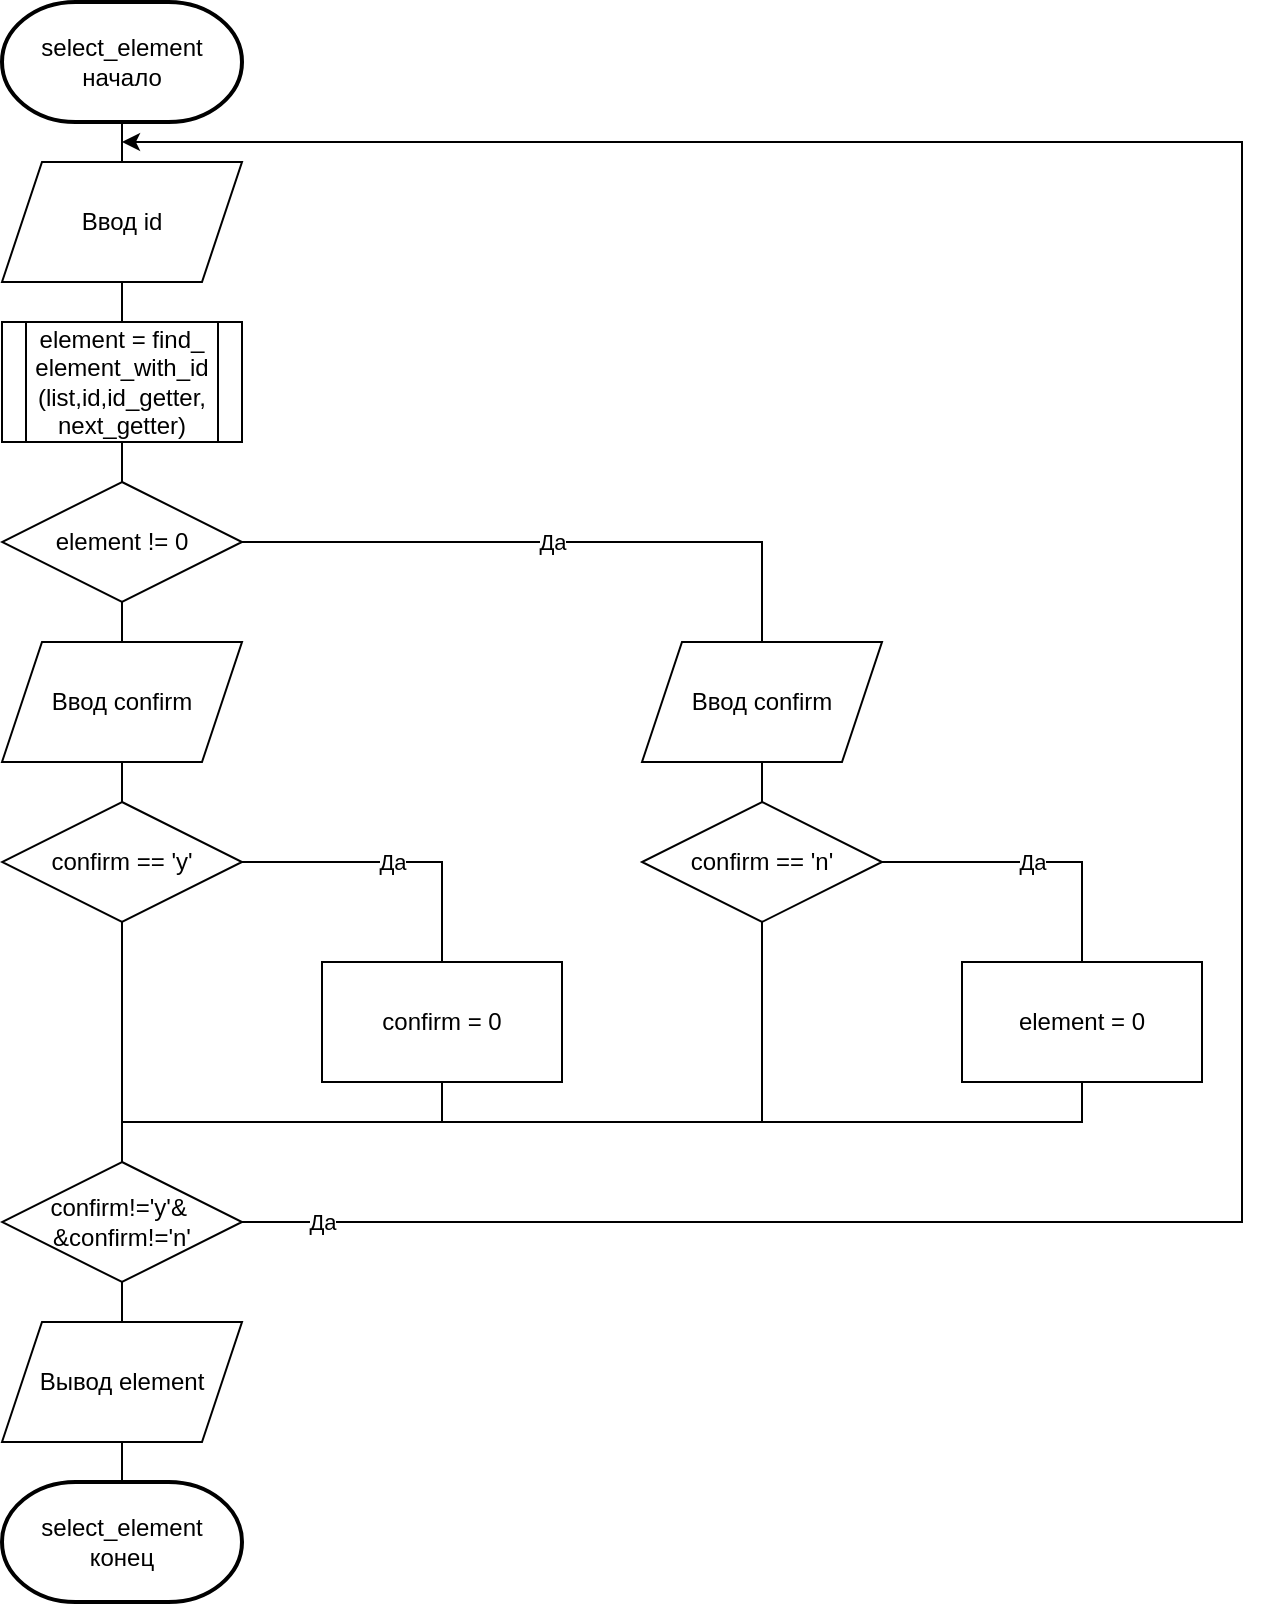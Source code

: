 <mxfile version="21.3.7" type="device">
  <diagram name="Страница 1" id="E7778q6Np89bOU5zaVuo">
    <mxGraphModel dx="1694" dy="964" grid="0" gridSize="10" guides="1" tooltips="1" connect="1" arrows="1" fold="1" page="1" pageScale="1" pageWidth="827" pageHeight="1169" math="0" shadow="0">
      <root>
        <mxCell id="0" />
        <mxCell id="1" parent="0" />
        <mxCell id="UitdANSZKqYcGi33FdQ2-1" value="select_element&lt;br&gt;начало" style="strokeWidth=2;html=1;shape=mxgraph.flowchart.terminator;whiteSpace=wrap;" parent="1" vertex="1">
          <mxGeometry x="40" y="40" width="120" height="60" as="geometry" />
        </mxCell>
        <mxCell id="UitdANSZKqYcGi33FdQ2-2" value="" style="endArrow=none;html=1;rounded=0;edgeStyle=orthogonalEdgeStyle;entryX=0.5;entryY=1;entryDx=0;entryDy=0;entryPerimeter=0;exitX=0.5;exitY=0;exitDx=0;exitDy=0;" parent="1" source="UitdANSZKqYcGi33FdQ2-3" target="UitdANSZKqYcGi33FdQ2-1" edge="1">
          <mxGeometry width="50" height="50" relative="1" as="geometry">
            <mxPoint x="100" y="120" as="sourcePoint" />
            <mxPoint x="100" y="120" as="targetPoint" />
            <Array as="points" />
          </mxGeometry>
        </mxCell>
        <mxCell id="UitdANSZKqYcGi33FdQ2-3" value="Ввод id" style="shape=parallelogram;perimeter=parallelogramPerimeter;whiteSpace=wrap;html=1;fixedSize=1;" parent="1" vertex="1">
          <mxGeometry x="40" y="120" width="120" height="60" as="geometry" />
        </mxCell>
        <mxCell id="UitdANSZKqYcGi33FdQ2-4" value="" style="endArrow=none;html=1;rounded=0;edgeStyle=orthogonalEdgeStyle;entryX=0.5;entryY=1;entryDx=0;entryDy=0;exitX=0.5;exitY=0;exitDx=0;exitDy=0;" parent="1" source="UitdANSZKqYcGi33FdQ2-5" target="UitdANSZKqYcGi33FdQ2-3" edge="1">
          <mxGeometry width="50" height="50" relative="1" as="geometry">
            <mxPoint x="100" y="200" as="sourcePoint" />
            <mxPoint x="110" y="270" as="targetPoint" />
            <Array as="points" />
          </mxGeometry>
        </mxCell>
        <mxCell id="UitdANSZKqYcGi33FdQ2-5" value="element = find_&lt;br&gt;element_with_id&lt;br&gt;(list,id,id_getter,&lt;br&gt;next_getter)" style="shape=process;whiteSpace=wrap;html=1;backgroundOutline=1;" parent="1" vertex="1">
          <mxGeometry x="40" y="200" width="120" height="60" as="geometry" />
        </mxCell>
        <mxCell id="UitdANSZKqYcGi33FdQ2-6" value="" style="endArrow=none;html=1;rounded=0;edgeStyle=orthogonalEdgeStyle;entryX=0.5;entryY=1;entryDx=0;entryDy=0;exitX=0.5;exitY=0;exitDx=0;exitDy=0;" parent="1" source="UitdANSZKqYcGi33FdQ2-7" target="UitdANSZKqYcGi33FdQ2-5" edge="1">
          <mxGeometry width="50" height="50" relative="1" as="geometry">
            <mxPoint x="100" y="280" as="sourcePoint" />
            <mxPoint x="110" y="270" as="targetPoint" />
            <Array as="points" />
          </mxGeometry>
        </mxCell>
        <mxCell id="UitdANSZKqYcGi33FdQ2-7" value="element != 0" style="rhombus;whiteSpace=wrap;html=1;" parent="1" vertex="1">
          <mxGeometry x="40" y="280" width="120" height="60" as="geometry" />
        </mxCell>
        <mxCell id="UitdANSZKqYcGi33FdQ2-8" value="" style="endArrow=none;html=1;rounded=0;edgeStyle=orthogonalEdgeStyle;entryX=0.5;entryY=1;entryDx=0;entryDy=0;exitX=0.5;exitY=0;exitDx=0;exitDy=0;" parent="1" source="UitdANSZKqYcGi33FdQ2-18" target="UitdANSZKqYcGi33FdQ2-7" edge="1">
          <mxGeometry width="50" height="50" relative="1" as="geometry">
            <mxPoint x="100" y="360" as="sourcePoint" />
            <mxPoint x="140" y="380" as="targetPoint" />
            <Array as="points" />
          </mxGeometry>
        </mxCell>
        <mxCell id="UitdANSZKqYcGi33FdQ2-9" value="Да" style="endArrow=none;html=1;rounded=0;edgeStyle=orthogonalEdgeStyle;entryX=1;entryY=0.5;entryDx=0;entryDy=0;exitX=0.5;exitY=0;exitDx=0;exitDy=0;" parent="1" source="UitdANSZKqYcGi33FdQ2-10" target="UitdANSZKqYcGi33FdQ2-7" edge="1">
          <mxGeometry width="50" height="50" relative="1" as="geometry">
            <mxPoint x="260" y="360" as="sourcePoint" />
            <mxPoint x="240" y="340" as="targetPoint" />
            <Array as="points">
              <mxPoint x="420" y="310" />
            </Array>
          </mxGeometry>
        </mxCell>
        <mxCell id="UitdANSZKqYcGi33FdQ2-10" value="Ввод confirm" style="shape=parallelogram;perimeter=parallelogramPerimeter;whiteSpace=wrap;html=1;fixedSize=1;" parent="1" vertex="1">
          <mxGeometry x="360" y="360" width="120" height="60" as="geometry" />
        </mxCell>
        <mxCell id="UitdANSZKqYcGi33FdQ2-11" value="" style="endArrow=none;html=1;rounded=0;edgeStyle=orthogonalEdgeStyle;entryX=0.5;entryY=1;entryDx=0;entryDy=0;exitX=0.5;exitY=0;exitDx=0;exitDy=0;" parent="1" source="UitdANSZKqYcGi33FdQ2-12" target="UitdANSZKqYcGi33FdQ2-10" edge="1">
          <mxGeometry width="50" height="50" relative="1" as="geometry">
            <mxPoint x="420" y="440" as="sourcePoint" />
            <mxPoint x="430" y="510" as="targetPoint" />
            <Array as="points" />
          </mxGeometry>
        </mxCell>
        <mxCell id="UitdANSZKqYcGi33FdQ2-12" value="confirm == &#39;n&#39;" style="rhombus;whiteSpace=wrap;html=1;" parent="1" vertex="1">
          <mxGeometry x="360" y="440" width="120" height="60" as="geometry" />
        </mxCell>
        <mxCell id="UitdANSZKqYcGi33FdQ2-13" value="" style="endArrow=none;html=1;rounded=0;edgeStyle=orthogonalEdgeStyle;entryX=0.5;entryY=1;entryDx=0;entryDy=0;exitX=0.5;exitY=0;exitDx=0;exitDy=0;" parent="1" source="UitdANSZKqYcGi33FdQ2-25" target="UitdANSZKqYcGi33FdQ2-12" edge="1">
          <mxGeometry width="50" height="50" relative="1" as="geometry">
            <mxPoint x="420" y="520" as="sourcePoint" />
            <mxPoint x="460" y="540" as="targetPoint" />
            <Array as="points">
              <mxPoint x="100" y="600" />
              <mxPoint x="420" y="600" />
            </Array>
          </mxGeometry>
        </mxCell>
        <mxCell id="UitdANSZKqYcGi33FdQ2-14" value="Да" style="endArrow=none;html=1;rounded=0;edgeStyle=orthogonalEdgeStyle;entryX=1;entryY=0.5;entryDx=0;entryDy=0;exitX=0.5;exitY=0;exitDx=0;exitDy=0;" parent="1" source="UitdANSZKqYcGi33FdQ2-15" target="UitdANSZKqYcGi33FdQ2-12" edge="1">
          <mxGeometry width="50" height="50" relative="1" as="geometry">
            <mxPoint x="580" y="520" as="sourcePoint" />
            <mxPoint x="560" y="500" as="targetPoint" />
            <Array as="points">
              <mxPoint x="580" y="470" />
            </Array>
          </mxGeometry>
        </mxCell>
        <mxCell id="UitdANSZKqYcGi33FdQ2-15" value="element = 0" style="rounded=0;whiteSpace=wrap;html=1;" parent="1" vertex="1">
          <mxGeometry x="520" y="520" width="120" height="60" as="geometry" />
        </mxCell>
        <mxCell id="UitdANSZKqYcGi33FdQ2-16" value="" style="endArrow=none;html=1;rounded=0;edgeStyle=orthogonalEdgeStyle;entryX=0.5;entryY=1;entryDx=0;entryDy=0;exitX=0.5;exitY=0;exitDx=0;exitDy=0;" parent="1" source="UitdANSZKqYcGi33FdQ2-25" target="UitdANSZKqYcGi33FdQ2-15" edge="1">
          <mxGeometry width="50" height="50" relative="1" as="geometry">
            <mxPoint x="580" y="600" as="sourcePoint" />
            <mxPoint x="630" y="610" as="targetPoint" />
            <Array as="points">
              <mxPoint x="100" y="600" />
              <mxPoint x="580" y="600" />
            </Array>
          </mxGeometry>
        </mxCell>
        <mxCell id="UitdANSZKqYcGi33FdQ2-18" value="Ввод confirm" style="shape=parallelogram;perimeter=parallelogramPerimeter;whiteSpace=wrap;html=1;fixedSize=1;" parent="1" vertex="1">
          <mxGeometry x="40" y="360" width="120" height="60" as="geometry" />
        </mxCell>
        <mxCell id="UitdANSZKqYcGi33FdQ2-19" value="" style="endArrow=none;html=1;rounded=0;edgeStyle=orthogonalEdgeStyle;entryX=0.5;entryY=1;entryDx=0;entryDy=0;exitX=0.5;exitY=0;exitDx=0;exitDy=0;" parent="1" source="UitdANSZKqYcGi33FdQ2-20" target="UitdANSZKqYcGi33FdQ2-18" edge="1">
          <mxGeometry width="50" height="50" relative="1" as="geometry">
            <mxPoint x="100" y="440" as="sourcePoint" />
            <mxPoint x="110" y="510" as="targetPoint" />
            <Array as="points" />
          </mxGeometry>
        </mxCell>
        <mxCell id="UitdANSZKqYcGi33FdQ2-20" value="confirm == &#39;y&#39;" style="rhombus;whiteSpace=wrap;html=1;" parent="1" vertex="1">
          <mxGeometry x="40" y="440" width="120" height="60" as="geometry" />
        </mxCell>
        <mxCell id="UitdANSZKqYcGi33FdQ2-21" value="" style="endArrow=none;html=1;rounded=0;edgeStyle=orthogonalEdgeStyle;entryX=0.5;entryY=1;entryDx=0;entryDy=0;exitX=0.5;exitY=0;exitDx=0;exitDy=0;" parent="1" source="UitdANSZKqYcGi33FdQ2-25" target="UitdANSZKqYcGi33FdQ2-20" edge="1">
          <mxGeometry width="50" height="50" relative="1" as="geometry">
            <mxPoint x="100" y="520" as="sourcePoint" />
            <mxPoint x="140" y="540" as="targetPoint" />
            <Array as="points" />
          </mxGeometry>
        </mxCell>
        <mxCell id="UitdANSZKqYcGi33FdQ2-22" value="Да" style="endArrow=none;html=1;rounded=0;edgeStyle=orthogonalEdgeStyle;entryX=1;entryY=0.5;entryDx=0;entryDy=0;exitX=0.5;exitY=0;exitDx=0;exitDy=0;" parent="1" source="UitdANSZKqYcGi33FdQ2-23" target="UitdANSZKqYcGi33FdQ2-20" edge="1">
          <mxGeometry width="50" height="50" relative="1" as="geometry">
            <mxPoint x="260" y="520" as="sourcePoint" />
            <mxPoint x="240" y="500" as="targetPoint" />
            <Array as="points">
              <mxPoint x="260" y="470" />
            </Array>
          </mxGeometry>
        </mxCell>
        <mxCell id="UitdANSZKqYcGi33FdQ2-23" value="confirm = 0" style="rounded=0;whiteSpace=wrap;html=1;" parent="1" vertex="1">
          <mxGeometry x="200" y="520" width="120" height="60" as="geometry" />
        </mxCell>
        <mxCell id="UitdANSZKqYcGi33FdQ2-24" value="" style="endArrow=none;html=1;rounded=0;edgeStyle=orthogonalEdgeStyle;entryX=0.5;entryY=1;entryDx=0;entryDy=0;exitX=0.5;exitY=0;exitDx=0;exitDy=0;" parent="1" source="UitdANSZKqYcGi33FdQ2-25" target="UitdANSZKqYcGi33FdQ2-23" edge="1">
          <mxGeometry width="50" height="50" relative="1" as="geometry">
            <mxPoint x="260" y="600" as="sourcePoint" />
            <mxPoint x="310" y="610" as="targetPoint" />
            <Array as="points">
              <mxPoint x="100" y="600" />
              <mxPoint x="260" y="600" />
            </Array>
          </mxGeometry>
        </mxCell>
        <mxCell id="UitdANSZKqYcGi33FdQ2-25" value="&lt;br&gt;confirm!=&#39;y&#39;&amp;amp;&amp;nbsp;&lt;br&gt;&amp;amp;confirm!=&#39;n&#39;&lt;br&gt;&lt;br&gt;" style="rhombus;whiteSpace=wrap;html=1;" parent="1" vertex="1">
          <mxGeometry x="40" y="620" width="120" height="60" as="geometry" />
        </mxCell>
        <mxCell id="UitdANSZKqYcGi33FdQ2-26" value="" style="endArrow=none;html=1;rounded=0;edgeStyle=orthogonalEdgeStyle;entryX=0.5;entryY=1;entryDx=0;entryDy=0;exitX=0.5;exitY=0;exitDx=0;exitDy=0;" parent="1" source="UitdANSZKqYcGi33FdQ2-29" target="UitdANSZKqYcGi33FdQ2-25" edge="1">
          <mxGeometry width="50" height="50" relative="1" as="geometry">
            <mxPoint x="100" y="700" as="sourcePoint" />
            <mxPoint x="140" y="720" as="targetPoint" />
            <Array as="points" />
          </mxGeometry>
        </mxCell>
        <mxCell id="UitdANSZKqYcGi33FdQ2-27" value="Да" style="endArrow=none;html=1;rounded=0;edgeStyle=orthogonalEdgeStyle;entryX=1;entryY=0.5;entryDx=0;entryDy=0;startArrow=classic;startFill=1;" parent="1" target="UitdANSZKqYcGi33FdQ2-25" edge="1">
          <mxGeometry x="0.95" width="50" height="50" relative="1" as="geometry">
            <mxPoint x="100" y="110" as="sourcePoint" />
            <mxPoint x="240" y="680" as="targetPoint" />
            <Array as="points">
              <mxPoint x="660" y="110" />
              <mxPoint x="660" y="650" />
            </Array>
            <mxPoint as="offset" />
          </mxGeometry>
        </mxCell>
        <mxCell id="UitdANSZKqYcGi33FdQ2-29" value="Вывод element" style="shape=parallelogram;perimeter=parallelogramPerimeter;whiteSpace=wrap;html=1;fixedSize=1;" parent="1" vertex="1">
          <mxGeometry x="40" y="700" width="120" height="60" as="geometry" />
        </mxCell>
        <mxCell id="UitdANSZKqYcGi33FdQ2-30" value="" style="endArrow=none;html=1;rounded=0;edgeStyle=orthogonalEdgeStyle;entryX=0.5;entryY=1;entryDx=0;entryDy=0;exitX=0.5;exitY=0;exitDx=0;exitDy=0;exitPerimeter=0;" parent="1" source="UitdANSZKqYcGi33FdQ2-31" target="UitdANSZKqYcGi33FdQ2-29" edge="1">
          <mxGeometry width="50" height="50" relative="1" as="geometry">
            <mxPoint x="100" y="780" as="sourcePoint" />
            <mxPoint x="110" y="850" as="targetPoint" />
            <Array as="points" />
          </mxGeometry>
        </mxCell>
        <mxCell id="UitdANSZKqYcGi33FdQ2-31" value="select_element&lt;br&gt;конец" style="strokeWidth=2;html=1;shape=mxgraph.flowchart.terminator;whiteSpace=wrap;" parent="1" vertex="1">
          <mxGeometry x="40" y="780" width="120" height="60" as="geometry" />
        </mxCell>
      </root>
    </mxGraphModel>
  </diagram>
</mxfile>
